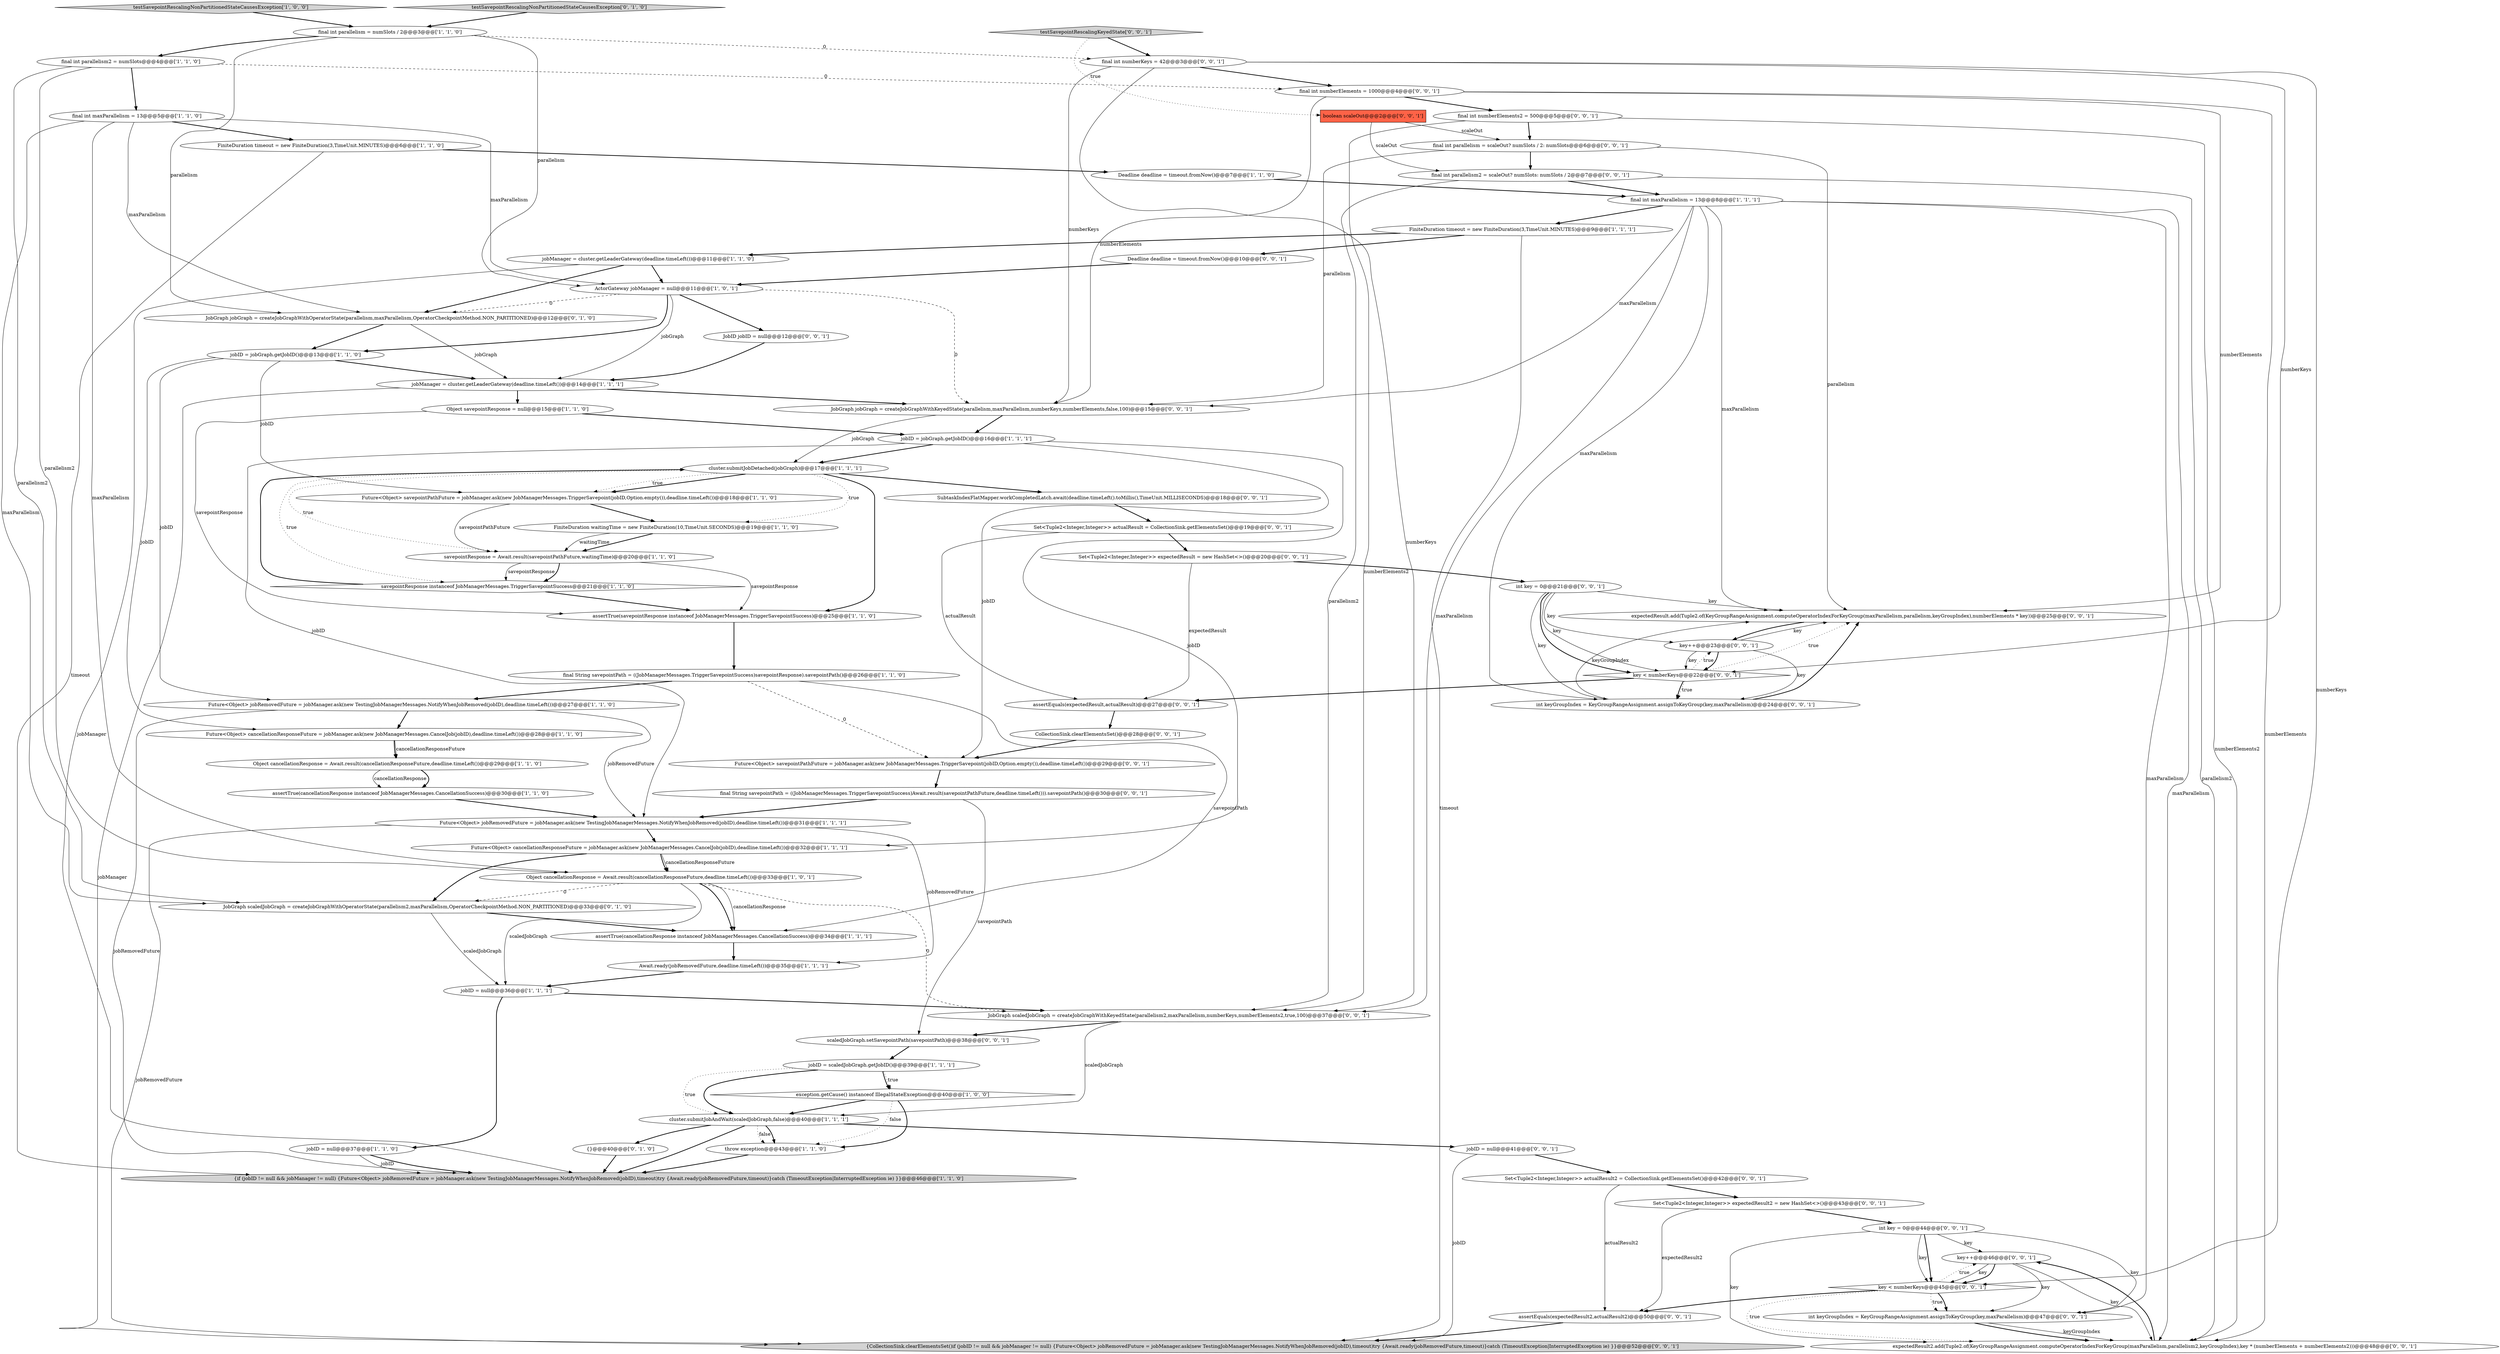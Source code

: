 digraph {
18 [style = filled, label = "final int parallelism2 = numSlots@@@4@@@['1', '1', '0']", fillcolor = white, shape = ellipse image = "AAA0AAABBB1BBB"];
21 [style = filled, label = "assertTrue(savepointResponse instanceof JobManagerMessages.TriggerSavepointSuccess)@@@25@@@['1', '1', '0']", fillcolor = white, shape = ellipse image = "AAA0AAABBB1BBB"];
29 [style = filled, label = "Future<Object> jobRemovedFuture = jobManager.ask(new TestingJobManagerMessages.NotifyWhenJobRemoved(jobID),deadline.timeLeft())@@@27@@@['1', '1', '0']", fillcolor = white, shape = ellipse image = "AAA0AAABBB1BBB"];
62 [style = filled, label = "assertEquals(expectedResult2,actualResult2)@@@50@@@['0', '0', '1']", fillcolor = white, shape = ellipse image = "AAA0AAABBB3BBB"];
71 [style = filled, label = "final int numberKeys = 42@@@3@@@['0', '0', '1']", fillcolor = white, shape = ellipse image = "AAA0AAABBB3BBB"];
59 [style = filled, label = "expectedResult.add(Tuple2.of(KeyGroupRangeAssignment.computeOperatorIndexForKeyGroup(maxParallelism,parallelism,keyGroupIndex),numberElements * key))@@@25@@@['0', '0', '1']", fillcolor = white, shape = ellipse image = "AAA0AAABBB3BBB"];
58 [style = filled, label = "key < numberKeys@@@22@@@['0', '0', '1']", fillcolor = white, shape = diamond image = "AAA0AAABBB3BBB"];
7 [style = filled, label = "assertTrue(cancellationResponse instanceof JobManagerMessages.CancellationSuccess)@@@30@@@['1', '1', '0']", fillcolor = white, shape = ellipse image = "AAA0AAABBB1BBB"];
34 [style = filled, label = "ActorGateway jobManager = null@@@11@@@['1', '0', '1']", fillcolor = white, shape = ellipse image = "AAA0AAABBB1BBB"];
65 [style = filled, label = "scaledJobGraph.setSavepointPath(savepointPath)@@@38@@@['0', '0', '1']", fillcolor = white, shape = ellipse image = "AAA0AAABBB3BBB"];
12 [style = filled, label = "throw exception@@@43@@@['1', '1', '0']", fillcolor = white, shape = ellipse image = "AAA0AAABBB1BBB"];
11 [style = filled, label = "jobManager = cluster.getLeaderGateway(deadline.timeLeft())@@@14@@@['1', '1', '1']", fillcolor = white, shape = ellipse image = "AAA0AAABBB1BBB"];
40 [style = filled, label = "JobGraph jobGraph = createJobGraphWithOperatorState(parallelism,maxParallelism,OperatorCheckpointMethod.NON_PARTITIONED)@@@12@@@['0', '1', '0']", fillcolor = white, shape = ellipse image = "AAA1AAABBB2BBB"];
48 [style = filled, label = "JobGraph jobGraph = createJobGraphWithKeyedState(parallelism,maxParallelism,numberKeys,numberElements,false,100)@@@15@@@['0', '0', '1']", fillcolor = white, shape = ellipse image = "AAA0AAABBB3BBB"];
68 [style = filled, label = "key++@@@46@@@['0', '0', '1']", fillcolor = white, shape = ellipse image = "AAA0AAABBB3BBB"];
73 [style = filled, label = "Future<Object> savepointPathFuture = jobManager.ask(new JobManagerMessages.TriggerSavepoint(jobID,Option.empty()),deadline.timeLeft())@@@29@@@['0', '0', '1']", fillcolor = white, shape = ellipse image = "AAA0AAABBB3BBB"];
45 [style = filled, label = "SubtaskIndexFlatMapper.workCompletedLatch.await(deadline.timeLeft().toMillis(),TimeUnit.MILLISECONDS)@@@18@@@['0', '0', '1']", fillcolor = white, shape = ellipse image = "AAA0AAABBB3BBB"];
15 [style = filled, label = "cluster.submitJobDetached(jobGraph)@@@17@@@['1', '1', '1']", fillcolor = white, shape = ellipse image = "AAA0AAABBB1BBB"];
66 [style = filled, label = "{CollectionSink.clearElementsSet()if (jobID != null && jobManager != null) {Future<Object> jobRemovedFuture = jobManager.ask(new TestingJobManagerMessages.NotifyWhenJobRemoved(jobID),timeout)try {Await.ready(jobRemovedFuture,timeout)}catch (TimeoutException|InterruptedException ie) }}@@@52@@@['0', '0', '1']", fillcolor = lightgray, shape = ellipse image = "AAA0AAABBB3BBB"];
72 [style = filled, label = "Set<Tuple2<Integer,Integer>> actualResult2 = CollectionSink.getElementsSet()@@@42@@@['0', '0', '1']", fillcolor = white, shape = ellipse image = "AAA0AAABBB3BBB"];
26 [style = filled, label = "Await.ready(jobRemovedFuture,deadline.timeLeft())@@@35@@@['1', '1', '1']", fillcolor = white, shape = ellipse image = "AAA0AAABBB1BBB"];
57 [style = filled, label = "final int parallelism = scaleOut? numSlots / 2: numSlots@@@6@@@['0', '0', '1']", fillcolor = white, shape = ellipse image = "AAA0AAABBB3BBB"];
43 [style = filled, label = "expectedResult2.add(Tuple2.of(KeyGroupRangeAssignment.computeOperatorIndexForKeyGroup(maxParallelism,parallelism2,keyGroupIndex),key * (numberElements + numberElements2)))@@@48@@@['0', '0', '1']", fillcolor = white, shape = ellipse image = "AAA0AAABBB3BBB"];
64 [style = filled, label = "CollectionSink.clearElementsSet()@@@28@@@['0', '0', '1']", fillcolor = white, shape = ellipse image = "AAA0AAABBB3BBB"];
23 [style = filled, label = "Future<Object> cancellationResponseFuture = jobManager.ask(new JobManagerMessages.CancelJob(jobID),deadline.timeLeft())@@@32@@@['1', '1', '1']", fillcolor = white, shape = ellipse image = "AAA0AAABBB1BBB"];
8 [style = filled, label = "jobID = jobGraph.getJobID()@@@13@@@['1', '1', '0']", fillcolor = white, shape = ellipse image = "AAA0AAABBB1BBB"];
44 [style = filled, label = "int keyGroupIndex = KeyGroupRangeAssignment.assignToKeyGroup(key,maxParallelism)@@@24@@@['0', '0', '1']", fillcolor = white, shape = ellipse image = "AAA0AAABBB3BBB"];
46 [style = filled, label = "final int numberElements = 1000@@@4@@@['0', '0', '1']", fillcolor = white, shape = ellipse image = "AAA0AAABBB3BBB"];
50 [style = filled, label = "final int numberElements2 = 500@@@5@@@['0', '0', '1']", fillcolor = white, shape = ellipse image = "AAA0AAABBB3BBB"];
51 [style = filled, label = "int key = 0@@@21@@@['0', '0', '1']", fillcolor = white, shape = ellipse image = "AAA0AAABBB3BBB"];
60 [style = filled, label = "Deadline deadline = timeout.fromNow()@@@10@@@['0', '0', '1']", fillcolor = white, shape = ellipse image = "AAA0AAABBB3BBB"];
56 [style = filled, label = "int keyGroupIndex = KeyGroupRangeAssignment.assignToKeyGroup(key,maxParallelism)@@@47@@@['0', '0', '1']", fillcolor = white, shape = ellipse image = "AAA0AAABBB3BBB"];
31 [style = filled, label = "final int maxParallelism = 13@@@8@@@['1', '1', '1']", fillcolor = white, shape = ellipse image = "AAA0AAABBB1BBB"];
69 [style = filled, label = "Set<Tuple2<Integer,Integer>> actualResult = CollectionSink.getElementsSet()@@@19@@@['0', '0', '1']", fillcolor = white, shape = ellipse image = "AAA0AAABBB3BBB"];
27 [style = filled, label = "Future<Object> jobRemovedFuture = jobManager.ask(new TestingJobManagerMessages.NotifyWhenJobRemoved(jobID),deadline.timeLeft())@@@31@@@['1', '1', '1']", fillcolor = white, shape = ellipse image = "AAA0AAABBB1BBB"];
16 [style = filled, label = "jobID = null@@@37@@@['1', '1', '0']", fillcolor = white, shape = ellipse image = "AAA0AAABBB1BBB"];
53 [style = filled, label = "key++@@@23@@@['0', '0', '1']", fillcolor = white, shape = ellipse image = "AAA0AAABBB3BBB"];
25 [style = filled, label = "jobManager = cluster.getLeaderGateway(deadline.timeLeft())@@@11@@@['1', '1', '0']", fillcolor = white, shape = ellipse image = "AAA0AAABBB1BBB"];
54 [style = filled, label = "assertEquals(expectedResult,actualResult)@@@27@@@['0', '0', '1']", fillcolor = white, shape = ellipse image = "AAA0AAABBB3BBB"];
67 [style = filled, label = "final String savepointPath = ((JobManagerMessages.TriggerSavepointSuccess)Await.result(savepointPathFuture,deadline.timeLeft())).savepointPath()@@@30@@@['0', '0', '1']", fillcolor = white, shape = ellipse image = "AAA0AAABBB3BBB"];
14 [style = filled, label = "jobID = null@@@36@@@['1', '1', '1']", fillcolor = white, shape = ellipse image = "AAA0AAABBB1BBB"];
24 [style = filled, label = "testSavepointRescalingNonPartitionedStateCausesException['1', '0', '0']", fillcolor = lightgray, shape = diamond image = "AAA0AAABBB1BBB"];
47 [style = filled, label = "Set<Tuple2<Integer,Integer>> expectedResult = new HashSet<>()@@@20@@@['0', '0', '1']", fillcolor = white, shape = ellipse image = "AAA0AAABBB3BBB"];
52 [style = filled, label = "Set<Tuple2<Integer,Integer>> expectedResult2 = new HashSet<>()@@@43@@@['0', '0', '1']", fillcolor = white, shape = ellipse image = "AAA0AAABBB3BBB"];
5 [style = filled, label = "final int maxParallelism = 13@@@5@@@['1', '1', '0']", fillcolor = white, shape = ellipse image = "AAA0AAABBB1BBB"];
10 [style = filled, label = "savepointResponse instanceof JobManagerMessages.TriggerSavepointSuccess@@@21@@@['1', '1', '0']", fillcolor = white, shape = diamond image = "AAA0AAABBB1BBB"];
39 [style = filled, label = "testSavepointRescalingNonPartitionedStateCausesException['0', '1', '0']", fillcolor = lightgray, shape = diamond image = "AAA0AAABBB2BBB"];
41 [style = filled, label = "JobID jobID = null@@@12@@@['0', '0', '1']", fillcolor = white, shape = ellipse image = "AAA0AAABBB3BBB"];
4 [style = filled, label = "exception.getCause() instanceof IllegalStateException@@@40@@@['1', '0', '0']", fillcolor = white, shape = diamond image = "AAA0AAABBB1BBB"];
55 [style = filled, label = "int key = 0@@@44@@@['0', '0', '1']", fillcolor = white, shape = ellipse image = "AAA0AAABBB3BBB"];
32 [style = filled, label = "FiniteDuration timeout = new FiniteDuration(3,TimeUnit.MINUTES)@@@9@@@['1', '1', '1']", fillcolor = white, shape = ellipse image = "AAA0AAABBB1BBB"];
2 [style = filled, label = "FiniteDuration waitingTime = new FiniteDuration(10,TimeUnit.SECONDS)@@@19@@@['1', '1', '0']", fillcolor = white, shape = ellipse image = "AAA0AAABBB1BBB"];
74 [style = filled, label = "testSavepointRescalingKeyedState['0', '0', '1']", fillcolor = lightgray, shape = diamond image = "AAA0AAABBB3BBB"];
19 [style = filled, label = "Deadline deadline = timeout.fromNow()@@@7@@@['1', '1', '0']", fillcolor = white, shape = ellipse image = "AAA0AAABBB1BBB"];
0 [style = filled, label = "Future<Object> savepointPathFuture = jobManager.ask(new JobManagerMessages.TriggerSavepoint(jobID,Option.empty()),deadline.timeLeft())@@@18@@@['1', '1', '0']", fillcolor = white, shape = ellipse image = "AAA0AAABBB1BBB"];
17 [style = filled, label = "jobID = scaledJobGraph.getJobID()@@@39@@@['1', '1', '1']", fillcolor = white, shape = ellipse image = "AAA0AAABBB1BBB"];
20 [style = filled, label = "assertTrue(cancellationResponse instanceof JobManagerMessages.CancellationSuccess)@@@34@@@['1', '1', '1']", fillcolor = white, shape = ellipse image = "AAA0AAABBB1BBB"];
28 [style = filled, label = "Object cancellationResponse = Await.result(cancellationResponseFuture,deadline.timeLeft())@@@33@@@['1', '0', '1']", fillcolor = white, shape = ellipse image = "AAA0AAABBB1BBB"];
61 [style = filled, label = "JobGraph scaledJobGraph = createJobGraphWithKeyedState(parallelism2,maxParallelism,numberKeys,numberElements2,true,100)@@@37@@@['0', '0', '1']", fillcolor = white, shape = ellipse image = "AAA0AAABBB3BBB"];
33 [style = filled, label = "Object cancellationResponse = Await.result(cancellationResponseFuture,deadline.timeLeft())@@@29@@@['1', '1', '0']", fillcolor = white, shape = ellipse image = "AAA0AAABBB1BBB"];
9 [style = filled, label = "Future<Object> cancellationResponseFuture = jobManager.ask(new JobManagerMessages.CancelJob(jobID),deadline.timeLeft())@@@28@@@['1', '1', '0']", fillcolor = white, shape = ellipse image = "AAA0AAABBB1BBB"];
36 [style = filled, label = "final String savepointPath = ((JobManagerMessages.TriggerSavepointSuccess)savepointResponse).savepointPath()@@@26@@@['1', '1', '0']", fillcolor = white, shape = ellipse image = "AAA0AAABBB1BBB"];
6 [style = filled, label = "FiniteDuration timeout = new FiniteDuration(3,TimeUnit.MINUTES)@@@6@@@['1', '1', '0']", fillcolor = white, shape = ellipse image = "AAA0AAABBB1BBB"];
35 [style = filled, label = "cluster.submitJobAndWait(scaledJobGraph,false)@@@40@@@['1', '1', '1']", fillcolor = white, shape = ellipse image = "AAA0AAABBB1BBB"];
37 [style = filled, label = "JobGraph scaledJobGraph = createJobGraphWithOperatorState(parallelism2,maxParallelism,OperatorCheckpointMethod.NON_PARTITIONED)@@@33@@@['0', '1', '0']", fillcolor = white, shape = ellipse image = "AAA1AAABBB2BBB"];
63 [style = filled, label = "boolean scaleOut@@@2@@@['0', '0', '1']", fillcolor = tomato, shape = box image = "AAA0AAABBB3BBB"];
1 [style = filled, label = "savepointResponse = Await.result(savepointPathFuture,waitingTime)@@@20@@@['1', '1', '0']", fillcolor = white, shape = ellipse image = "AAA0AAABBB1BBB"];
38 [style = filled, label = "{}@@@40@@@['0', '1', '0']", fillcolor = white, shape = ellipse image = "AAA0AAABBB2BBB"];
13 [style = filled, label = "{if (jobID != null && jobManager != null) {Future<Object> jobRemovedFuture = jobManager.ask(new TestingJobManagerMessages.NotifyWhenJobRemoved(jobID),timeout)try {Await.ready(jobRemovedFuture,timeout)}catch (TimeoutException|InterruptedException ie) }}@@@46@@@['1', '1', '0']", fillcolor = lightgray, shape = ellipse image = "AAA0AAABBB1BBB"];
42 [style = filled, label = "key < numberKeys@@@45@@@['0', '0', '1']", fillcolor = white, shape = diamond image = "AAA0AAABBB3BBB"];
30 [style = filled, label = "final int parallelism = numSlots / 2@@@3@@@['1', '1', '0']", fillcolor = white, shape = ellipse image = "AAA0AAABBB1BBB"];
70 [style = filled, label = "jobID = null@@@41@@@['0', '0', '1']", fillcolor = white, shape = ellipse image = "AAA0AAABBB3BBB"];
22 [style = filled, label = "Object savepointResponse = null@@@15@@@['1', '1', '0']", fillcolor = white, shape = ellipse image = "AAA0AAABBB1BBB"];
49 [style = filled, label = "final int parallelism2 = scaleOut? numSlots: numSlots / 2@@@7@@@['0', '0', '1']", fillcolor = white, shape = ellipse image = "AAA0AAABBB3BBB"];
3 [style = filled, label = "jobID = jobGraph.getJobID()@@@16@@@['1', '1', '1']", fillcolor = white, shape = ellipse image = "AAA0AAABBB1BBB"];
51->59 [style = solid, label="key"];
32->60 [style = bold, label=""];
18->28 [style = solid, label="parallelism2"];
11->22 [style = bold, label=""];
10->21 [style = bold, label=""];
5->37 [style = solid, label="maxParallelism"];
6->13 [style = solid, label="timeout"];
72->52 [style = bold, label=""];
46->59 [style = solid, label="numberElements"];
50->43 [style = solid, label="numberElements2"];
15->1 [style = dotted, label="true"];
17->35 [style = dotted, label="true"];
68->56 [style = solid, label="key"];
46->43 [style = solid, label="numberElements"];
23->28 [style = solid, label="cancellationResponseFuture"];
5->28 [style = solid, label="maxParallelism"];
5->40 [style = solid, label="maxParallelism"];
62->66 [style = bold, label=""];
6->19 [style = bold, label=""];
71->58 [style = solid, label="numberKeys"];
16->13 [style = bold, label=""];
57->59 [style = solid, label="parallelism"];
5->34 [style = solid, label="maxParallelism"];
31->32 [style = bold, label=""];
55->68 [style = solid, label="key"];
31->56 [style = solid, label="maxParallelism"];
17->4 [style = dotted, label="true"];
47->51 [style = bold, label=""];
52->55 [style = bold, label=""];
17->4 [style = bold, label=""];
74->71 [style = bold, label=""];
71->61 [style = solid, label="numberKeys"];
15->0 [style = bold, label=""];
53->59 [style = solid, label="key"];
74->63 [style = dotted, label="true"];
44->59 [style = solid, label="keyGroupIndex"];
8->29 [style = solid, label="jobID"];
15->2 [style = dotted, label="true"];
2->1 [style = bold, label=""];
22->21 [style = solid, label="savepointResponse"];
51->58 [style = solid, label="key"];
70->66 [style = solid, label="jobID"];
49->43 [style = solid, label="parallelism2"];
51->53 [style = solid, label="key"];
10->15 [style = bold, label=""];
51->58 [style = bold, label=""];
16->13 [style = solid, label="jobID"];
49->31 [style = bold, label=""];
54->64 [style = bold, label=""];
9->33 [style = solid, label="cancellationResponseFuture"];
39->30 [style = bold, label=""];
69->54 [style = solid, label="actualResult"];
5->6 [style = bold, label=""];
52->62 [style = solid, label="expectedResult2"];
1->10 [style = solid, label="savepointResponse"];
8->9 [style = solid, label="jobID"];
8->0 [style = solid, label="jobID"];
28->14 [style = solid, label="scaledJobGraph"];
1->10 [style = bold, label=""];
18->37 [style = solid, label="parallelism2"];
40->8 [style = bold, label=""];
37->20 [style = bold, label=""];
45->69 [style = bold, label=""];
31->59 [style = solid, label="maxParallelism"];
31->44 [style = solid, label="maxParallelism"];
25->34 [style = bold, label=""];
11->66 [style = solid, label="jobManager"];
41->11 [style = bold, label=""];
27->66 [style = solid, label="jobRemovedFuture"];
35->70 [style = bold, label=""];
15->21 [style = bold, label=""];
35->13 [style = bold, label=""];
28->20 [style = solid, label="cancellationResponse"];
32->66 [style = solid, label="timeout"];
42->68 [style = dotted, label="true"];
63->49 [style = solid, label="scaleOut"];
31->48 [style = solid, label="maxParallelism"];
15->10 [style = dotted, label="true"];
12->13 [style = bold, label=""];
50->57 [style = bold, label=""];
73->67 [style = bold, label=""];
57->49 [style = bold, label=""];
34->48 [style = dashed, label="0"];
4->12 [style = bold, label=""];
65->17 [style = bold, label=""];
30->34 [style = solid, label="parallelism"];
58->59 [style = dotted, label="true"];
55->56 [style = solid, label="key"];
29->27 [style = solid, label="jobRemovedFuture"];
30->40 [style = solid, label="parallelism"];
21->36 [style = bold, label=""];
27->26 [style = solid, label="jobRemovedFuture"];
46->48 [style = solid, label="numberElements"];
34->40 [style = dashed, label="0"];
36->73 [style = dashed, label="0"];
7->27 [style = bold, label=""];
37->14 [style = solid, label="scaledJobGraph"];
48->15 [style = solid, label="jobGraph"];
68->43 [style = solid, label="key"];
40->11 [style = solid, label="jobGraph"];
34->11 [style = solid, label="jobGraph"];
14->16 [style = bold, label=""];
3->23 [style = solid, label="jobID"];
71->46 [style = bold, label=""];
69->47 [style = bold, label=""];
28->20 [style = bold, label=""];
30->18 [style = bold, label=""];
58->44 [style = bold, label=""];
2->1 [style = solid, label="waitingTime"];
50->61 [style = solid, label="numberElements2"];
57->48 [style = solid, label="parallelism"];
4->35 [style = bold, label=""];
42->43 [style = dotted, label="true"];
33->7 [style = bold, label=""];
61->35 [style = solid, label="scaledJobGraph"];
67->65 [style = solid, label="savepointPath"];
67->27 [style = bold, label=""];
26->14 [style = bold, label=""];
15->45 [style = bold, label=""];
38->13 [style = bold, label=""];
36->20 [style = solid, label="savepointPath"];
15->0 [style = dotted, label="true"];
44->59 [style = bold, label=""];
56->43 [style = solid, label="keyGroupIndex"];
58->53 [style = dotted, label="true"];
18->46 [style = dashed, label="0"];
32->25 [style = bold, label=""];
35->12 [style = dotted, label="false"];
34->41 [style = bold, label=""];
58->54 [style = bold, label=""];
51->44 [style = solid, label="key"];
28->61 [style = dashed, label="0"];
72->62 [style = solid, label="actualResult2"];
23->37 [style = bold, label=""];
70->72 [style = bold, label=""];
25->40 [style = bold, label=""];
53->58 [style = solid, label="key"];
30->71 [style = dashed, label="0"];
25->13 [style = solid, label="jobManager"];
68->42 [style = solid, label="key"];
29->9 [style = bold, label=""];
17->35 [style = bold, label=""];
29->13 [style = solid, label="jobRemovedFuture"];
49->61 [style = solid, label="parallelism2"];
55->42 [style = solid, label="key"];
56->43 [style = bold, label=""];
68->42 [style = bold, label=""];
47->54 [style = solid, label="expectedResult"];
36->29 [style = bold, label=""];
3->27 [style = solid, label="jobID"];
22->3 [style = bold, label=""];
11->48 [style = bold, label=""];
55->42 [style = bold, label=""];
18->5 [style = bold, label=""];
55->43 [style = solid, label="key"];
28->37 [style = dashed, label="0"];
27->23 [style = bold, label=""];
0->1 [style = solid, label="savepointPathFuture"];
24->30 [style = bold, label=""];
58->44 [style = dotted, label="true"];
64->73 [style = bold, label=""];
33->7 [style = solid, label="cancellationResponse"];
61->65 [style = bold, label=""];
8->11 [style = bold, label=""];
9->33 [style = bold, label=""];
46->50 [style = bold, label=""];
1->21 [style = solid, label="savepointResponse"];
53->44 [style = solid, label="key"];
35->38 [style = bold, label=""];
31->61 [style = solid, label="maxParallelism"];
59->53 [style = bold, label=""];
60->34 [style = bold, label=""];
43->68 [style = bold, label=""];
42->56 [style = dotted, label="true"];
3->15 [style = bold, label=""];
3->73 [style = solid, label="jobID"];
34->8 [style = bold, label=""];
23->28 [style = bold, label=""];
19->31 [style = bold, label=""];
42->56 [style = bold, label=""];
0->2 [style = bold, label=""];
35->12 [style = bold, label=""];
71->48 [style = solid, label="numberKeys"];
48->3 [style = bold, label=""];
4->12 [style = dotted, label="false"];
42->62 [style = bold, label=""];
20->26 [style = bold, label=""];
63->57 [style = solid, label="scaleOut"];
71->42 [style = solid, label="numberKeys"];
14->61 [style = bold, label=""];
53->58 [style = bold, label=""];
31->43 [style = solid, label="maxParallelism"];
}

